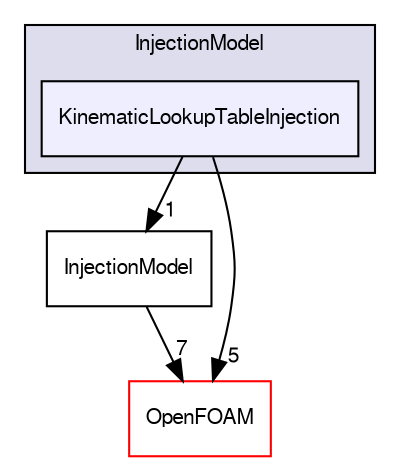digraph "src/lagrangian/intermediate/submodels/Kinematic/InjectionModel/KinematicLookupTableInjection" {
  bgcolor=transparent;
  compound=true
  node [ fontsize="10", fontname="FreeSans"];
  edge [ labelfontsize="10", labelfontname="FreeSans"];
  subgraph clusterdir_2c52a1c2f0c7ead309c5b735cade1a7e {
    graph [ bgcolor="#ddddee", pencolor="black", label="InjectionModel" fontname="FreeSans", fontsize="10", URL="dir_2c52a1c2f0c7ead309c5b735cade1a7e.html"]
  dir_9eff3771f3ff4917428fe828064de00e [shape=box, label="KinematicLookupTableInjection", style="filled", fillcolor="#eeeeff", pencolor="black", URL="dir_9eff3771f3ff4917428fe828064de00e.html"];
  }
  dir_ee3de75dfe155d4ca6e4529231428527 [shape=box label="InjectionModel" URL="dir_ee3de75dfe155d4ca6e4529231428527.html"];
  dir_c5473ff19b20e6ec4dfe5c310b3778a8 [shape=box label="OpenFOAM" color="red" URL="dir_c5473ff19b20e6ec4dfe5c310b3778a8.html"];
  dir_ee3de75dfe155d4ca6e4529231428527->dir_c5473ff19b20e6ec4dfe5c310b3778a8 [headlabel="7", labeldistance=1.5 headhref="dir_001342_001706.html"];
  dir_9eff3771f3ff4917428fe828064de00e->dir_ee3de75dfe155d4ca6e4529231428527 [headlabel="1", labeldistance=1.5 headhref="dir_001343_001342.html"];
  dir_9eff3771f3ff4917428fe828064de00e->dir_c5473ff19b20e6ec4dfe5c310b3778a8 [headlabel="5", labeldistance=1.5 headhref="dir_001343_001706.html"];
}
